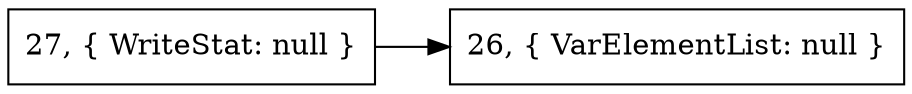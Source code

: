 digraph AST {
    node [shape=record];
    node [frontname=Sans];
    charset="UTF-8"
    splines=true
    splines=spline
    rankdir=LR

    node [label="27, \{ WriteStat: null \}"] 27
    node [label="26, \{ VarElementList: null \}"] 26
    27 -> 26
}
